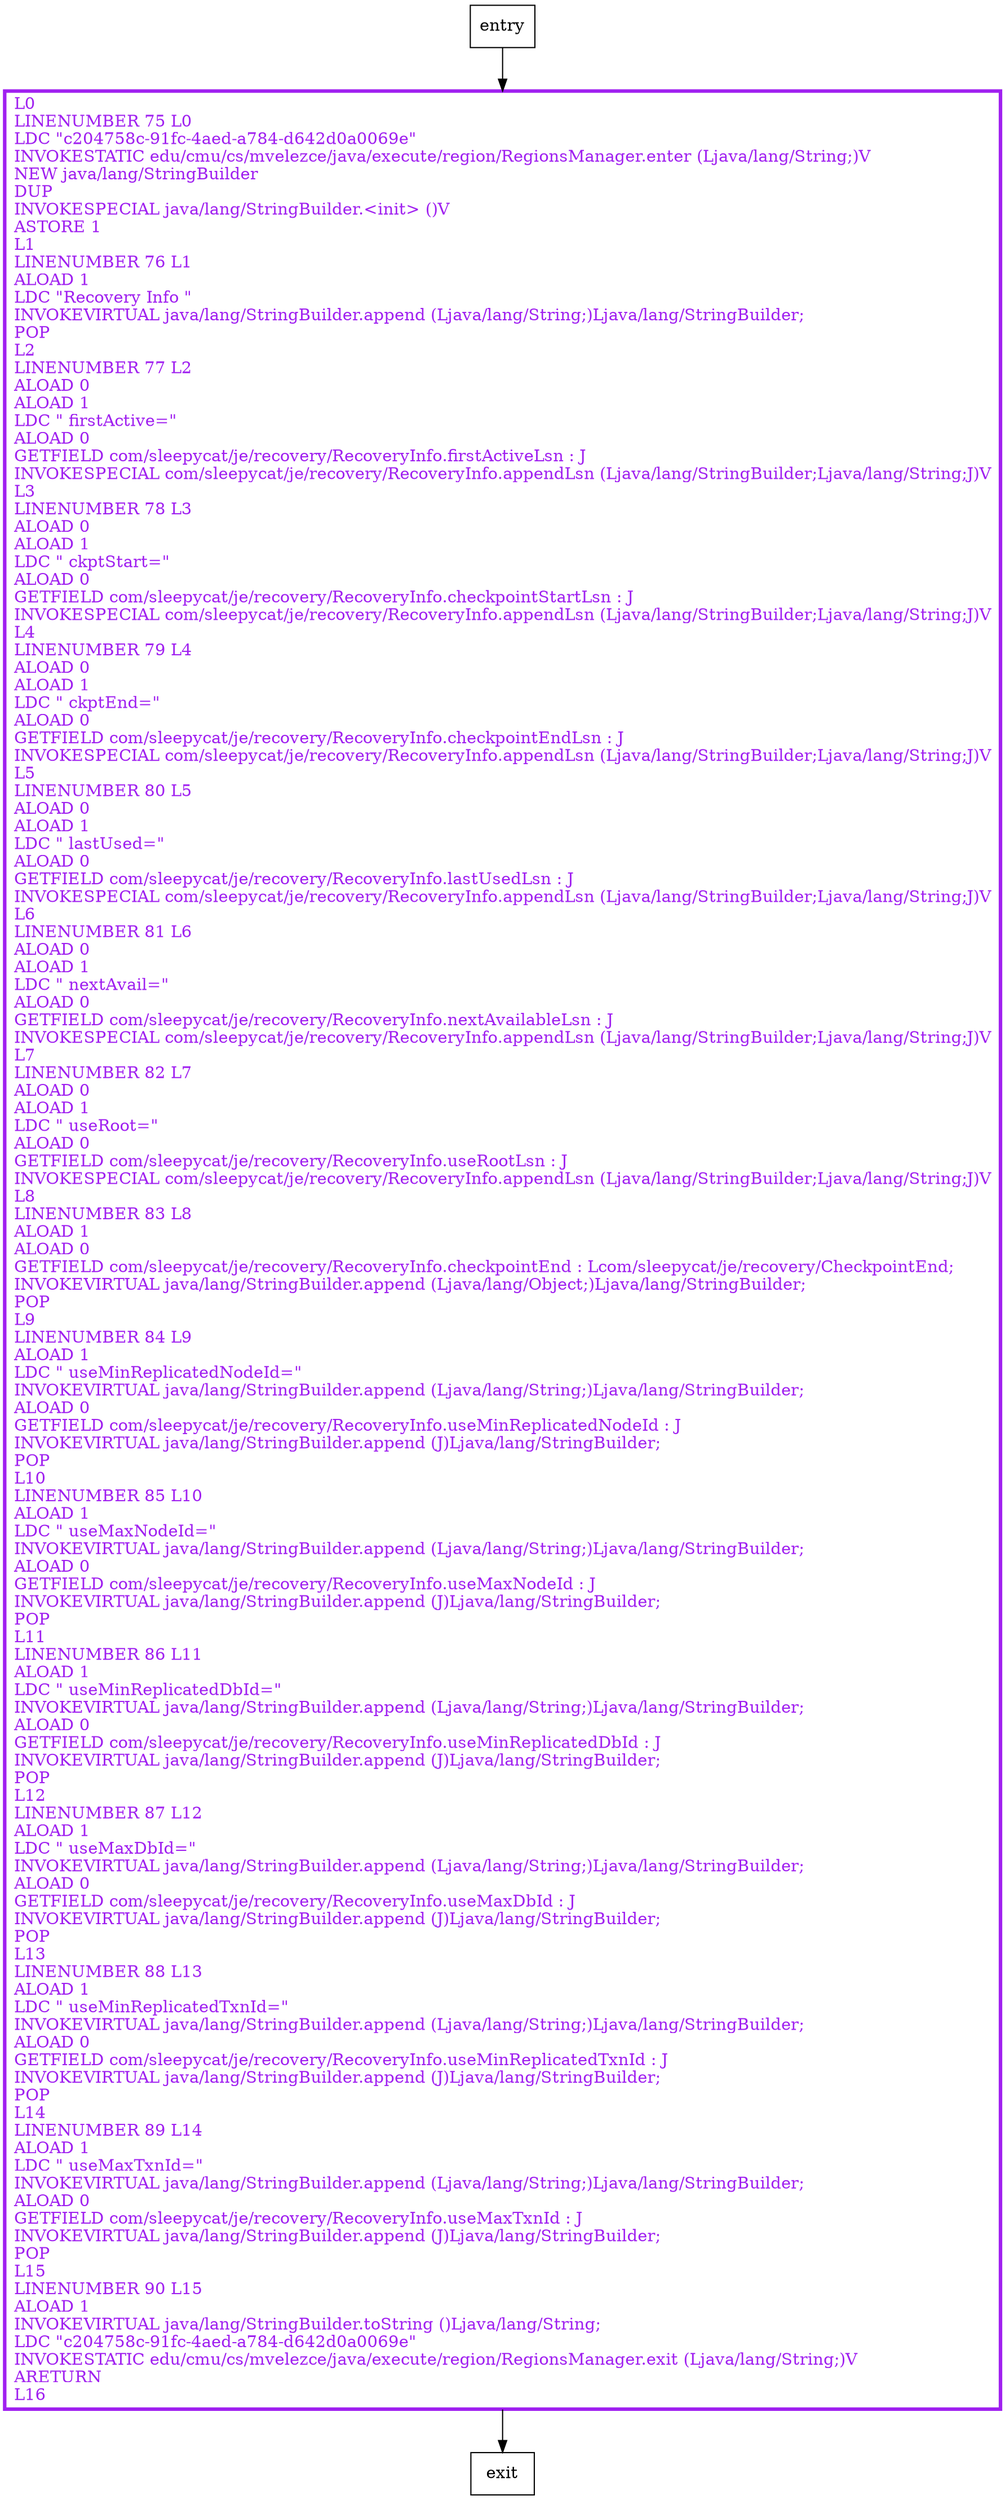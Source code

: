 digraph toString {
node [shape=record];
170442031 [label="L0\lLINENUMBER 75 L0\lLDC \"c204758c-91fc-4aed-a784-d642d0a0069e\"\lINVOKESTATIC edu/cmu/cs/mvelezce/java/execute/region/RegionsManager.enter (Ljava/lang/String;)V\lNEW java/lang/StringBuilder\lDUP\lINVOKESPECIAL java/lang/StringBuilder.\<init\> ()V\lASTORE 1\lL1\lLINENUMBER 76 L1\lALOAD 1\lLDC \"Recovery Info \"\lINVOKEVIRTUAL java/lang/StringBuilder.append (Ljava/lang/String;)Ljava/lang/StringBuilder;\lPOP\lL2\lLINENUMBER 77 L2\lALOAD 0\lALOAD 1\lLDC \" firstActive=\"\lALOAD 0\lGETFIELD com/sleepycat/je/recovery/RecoveryInfo.firstActiveLsn : J\lINVOKESPECIAL com/sleepycat/je/recovery/RecoveryInfo.appendLsn (Ljava/lang/StringBuilder;Ljava/lang/String;J)V\lL3\lLINENUMBER 78 L3\lALOAD 0\lALOAD 1\lLDC \" ckptStart=\"\lALOAD 0\lGETFIELD com/sleepycat/je/recovery/RecoveryInfo.checkpointStartLsn : J\lINVOKESPECIAL com/sleepycat/je/recovery/RecoveryInfo.appendLsn (Ljava/lang/StringBuilder;Ljava/lang/String;J)V\lL4\lLINENUMBER 79 L4\lALOAD 0\lALOAD 1\lLDC \" ckptEnd=\"\lALOAD 0\lGETFIELD com/sleepycat/je/recovery/RecoveryInfo.checkpointEndLsn : J\lINVOKESPECIAL com/sleepycat/je/recovery/RecoveryInfo.appendLsn (Ljava/lang/StringBuilder;Ljava/lang/String;J)V\lL5\lLINENUMBER 80 L5\lALOAD 0\lALOAD 1\lLDC \" lastUsed=\"\lALOAD 0\lGETFIELD com/sleepycat/je/recovery/RecoveryInfo.lastUsedLsn : J\lINVOKESPECIAL com/sleepycat/je/recovery/RecoveryInfo.appendLsn (Ljava/lang/StringBuilder;Ljava/lang/String;J)V\lL6\lLINENUMBER 81 L6\lALOAD 0\lALOAD 1\lLDC \" nextAvail=\"\lALOAD 0\lGETFIELD com/sleepycat/je/recovery/RecoveryInfo.nextAvailableLsn : J\lINVOKESPECIAL com/sleepycat/je/recovery/RecoveryInfo.appendLsn (Ljava/lang/StringBuilder;Ljava/lang/String;J)V\lL7\lLINENUMBER 82 L7\lALOAD 0\lALOAD 1\lLDC \" useRoot=\"\lALOAD 0\lGETFIELD com/sleepycat/je/recovery/RecoveryInfo.useRootLsn : J\lINVOKESPECIAL com/sleepycat/je/recovery/RecoveryInfo.appendLsn (Ljava/lang/StringBuilder;Ljava/lang/String;J)V\lL8\lLINENUMBER 83 L8\lALOAD 1\lALOAD 0\lGETFIELD com/sleepycat/je/recovery/RecoveryInfo.checkpointEnd : Lcom/sleepycat/je/recovery/CheckpointEnd;\lINVOKEVIRTUAL java/lang/StringBuilder.append (Ljava/lang/Object;)Ljava/lang/StringBuilder;\lPOP\lL9\lLINENUMBER 84 L9\lALOAD 1\lLDC \" useMinReplicatedNodeId=\"\lINVOKEVIRTUAL java/lang/StringBuilder.append (Ljava/lang/String;)Ljava/lang/StringBuilder;\lALOAD 0\lGETFIELD com/sleepycat/je/recovery/RecoveryInfo.useMinReplicatedNodeId : J\lINVOKEVIRTUAL java/lang/StringBuilder.append (J)Ljava/lang/StringBuilder;\lPOP\lL10\lLINENUMBER 85 L10\lALOAD 1\lLDC \" useMaxNodeId=\"\lINVOKEVIRTUAL java/lang/StringBuilder.append (Ljava/lang/String;)Ljava/lang/StringBuilder;\lALOAD 0\lGETFIELD com/sleepycat/je/recovery/RecoveryInfo.useMaxNodeId : J\lINVOKEVIRTUAL java/lang/StringBuilder.append (J)Ljava/lang/StringBuilder;\lPOP\lL11\lLINENUMBER 86 L11\lALOAD 1\lLDC \" useMinReplicatedDbId=\"\lINVOKEVIRTUAL java/lang/StringBuilder.append (Ljava/lang/String;)Ljava/lang/StringBuilder;\lALOAD 0\lGETFIELD com/sleepycat/je/recovery/RecoveryInfo.useMinReplicatedDbId : J\lINVOKEVIRTUAL java/lang/StringBuilder.append (J)Ljava/lang/StringBuilder;\lPOP\lL12\lLINENUMBER 87 L12\lALOAD 1\lLDC \" useMaxDbId=\"\lINVOKEVIRTUAL java/lang/StringBuilder.append (Ljava/lang/String;)Ljava/lang/StringBuilder;\lALOAD 0\lGETFIELD com/sleepycat/je/recovery/RecoveryInfo.useMaxDbId : J\lINVOKEVIRTUAL java/lang/StringBuilder.append (J)Ljava/lang/StringBuilder;\lPOP\lL13\lLINENUMBER 88 L13\lALOAD 1\lLDC \" useMinReplicatedTxnId=\"\lINVOKEVIRTUAL java/lang/StringBuilder.append (Ljava/lang/String;)Ljava/lang/StringBuilder;\lALOAD 0\lGETFIELD com/sleepycat/je/recovery/RecoveryInfo.useMinReplicatedTxnId : J\lINVOKEVIRTUAL java/lang/StringBuilder.append (J)Ljava/lang/StringBuilder;\lPOP\lL14\lLINENUMBER 89 L14\lALOAD 1\lLDC \" useMaxTxnId=\"\lINVOKEVIRTUAL java/lang/StringBuilder.append (Ljava/lang/String;)Ljava/lang/StringBuilder;\lALOAD 0\lGETFIELD com/sleepycat/je/recovery/RecoveryInfo.useMaxTxnId : J\lINVOKEVIRTUAL java/lang/StringBuilder.append (J)Ljava/lang/StringBuilder;\lPOP\lL15\lLINENUMBER 90 L15\lALOAD 1\lINVOKEVIRTUAL java/lang/StringBuilder.toString ()Ljava/lang/String;\lLDC \"c204758c-91fc-4aed-a784-d642d0a0069e\"\lINVOKESTATIC edu/cmu/cs/mvelezce/java/execute/region/RegionsManager.exit (Ljava/lang/String;)V\lARETURN\lL16\l"];
entry;
exit;
entry -> 170442031
170442031 -> exit
170442031[fontcolor="purple", penwidth=3, color="purple"];
}
